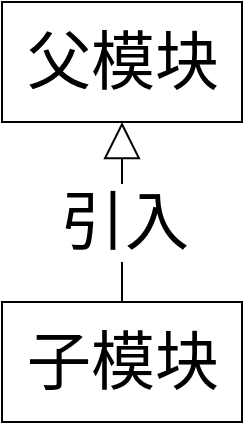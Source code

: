 <mxfile version="14.6.13" type="device"><diagram id="xkZSoPiHrs-hl7dk7HG0" name="第 1 页"><mxGraphModel dx="1301" dy="1002" grid="1" gridSize="10" guides="1" tooltips="1" connect="1" arrows="1" fold="1" page="1" pageScale="1" pageWidth="827" pageHeight="1169" math="0" shadow="0"><root><mxCell id="0"/><mxCell id="1" parent="0"/><mxCell id="YY-gnjxRvyIeIqBTnvhB-5" style="edgeStyle=orthogonalEdgeStyle;rounded=0;orthogonalLoop=1;jettySize=auto;html=1;entryX=0.5;entryY=1;entryDx=0;entryDy=0;endArrow=block;endFill=0;endSize=16;startSize=16;" edge="1" parent="1" source="YY-gnjxRvyIeIqBTnvhB-3" target="YY-gnjxRvyIeIqBTnvhB-4"><mxGeometry relative="1" as="geometry"/></mxCell><mxCell id="YY-gnjxRvyIeIqBTnvhB-6" value="&lt;font style=&quot;font-size: 32px&quot;&gt;引入&lt;/font&gt;" style="edgeLabel;html=1;align=center;verticalAlign=middle;resizable=0;points=[];" vertex="1" connectable="0" parent="YY-gnjxRvyIeIqBTnvhB-5"><mxGeometry x="-0.11" y="-1" relative="1" as="geometry"><mxPoint as="offset"/></mxGeometry></mxCell><mxCell id="YY-gnjxRvyIeIqBTnvhB-3" value="子模块" style="html=1;fontSize=32;" vertex="1" parent="1"><mxGeometry x="290" y="410" width="120" height="60" as="geometry"/></mxCell><mxCell id="YY-gnjxRvyIeIqBTnvhB-4" value="父模块" style="html=1;fontSize=32;" vertex="1" parent="1"><mxGeometry x="290" y="260" width="120" height="60" as="geometry"/></mxCell></root></mxGraphModel></diagram></mxfile>
